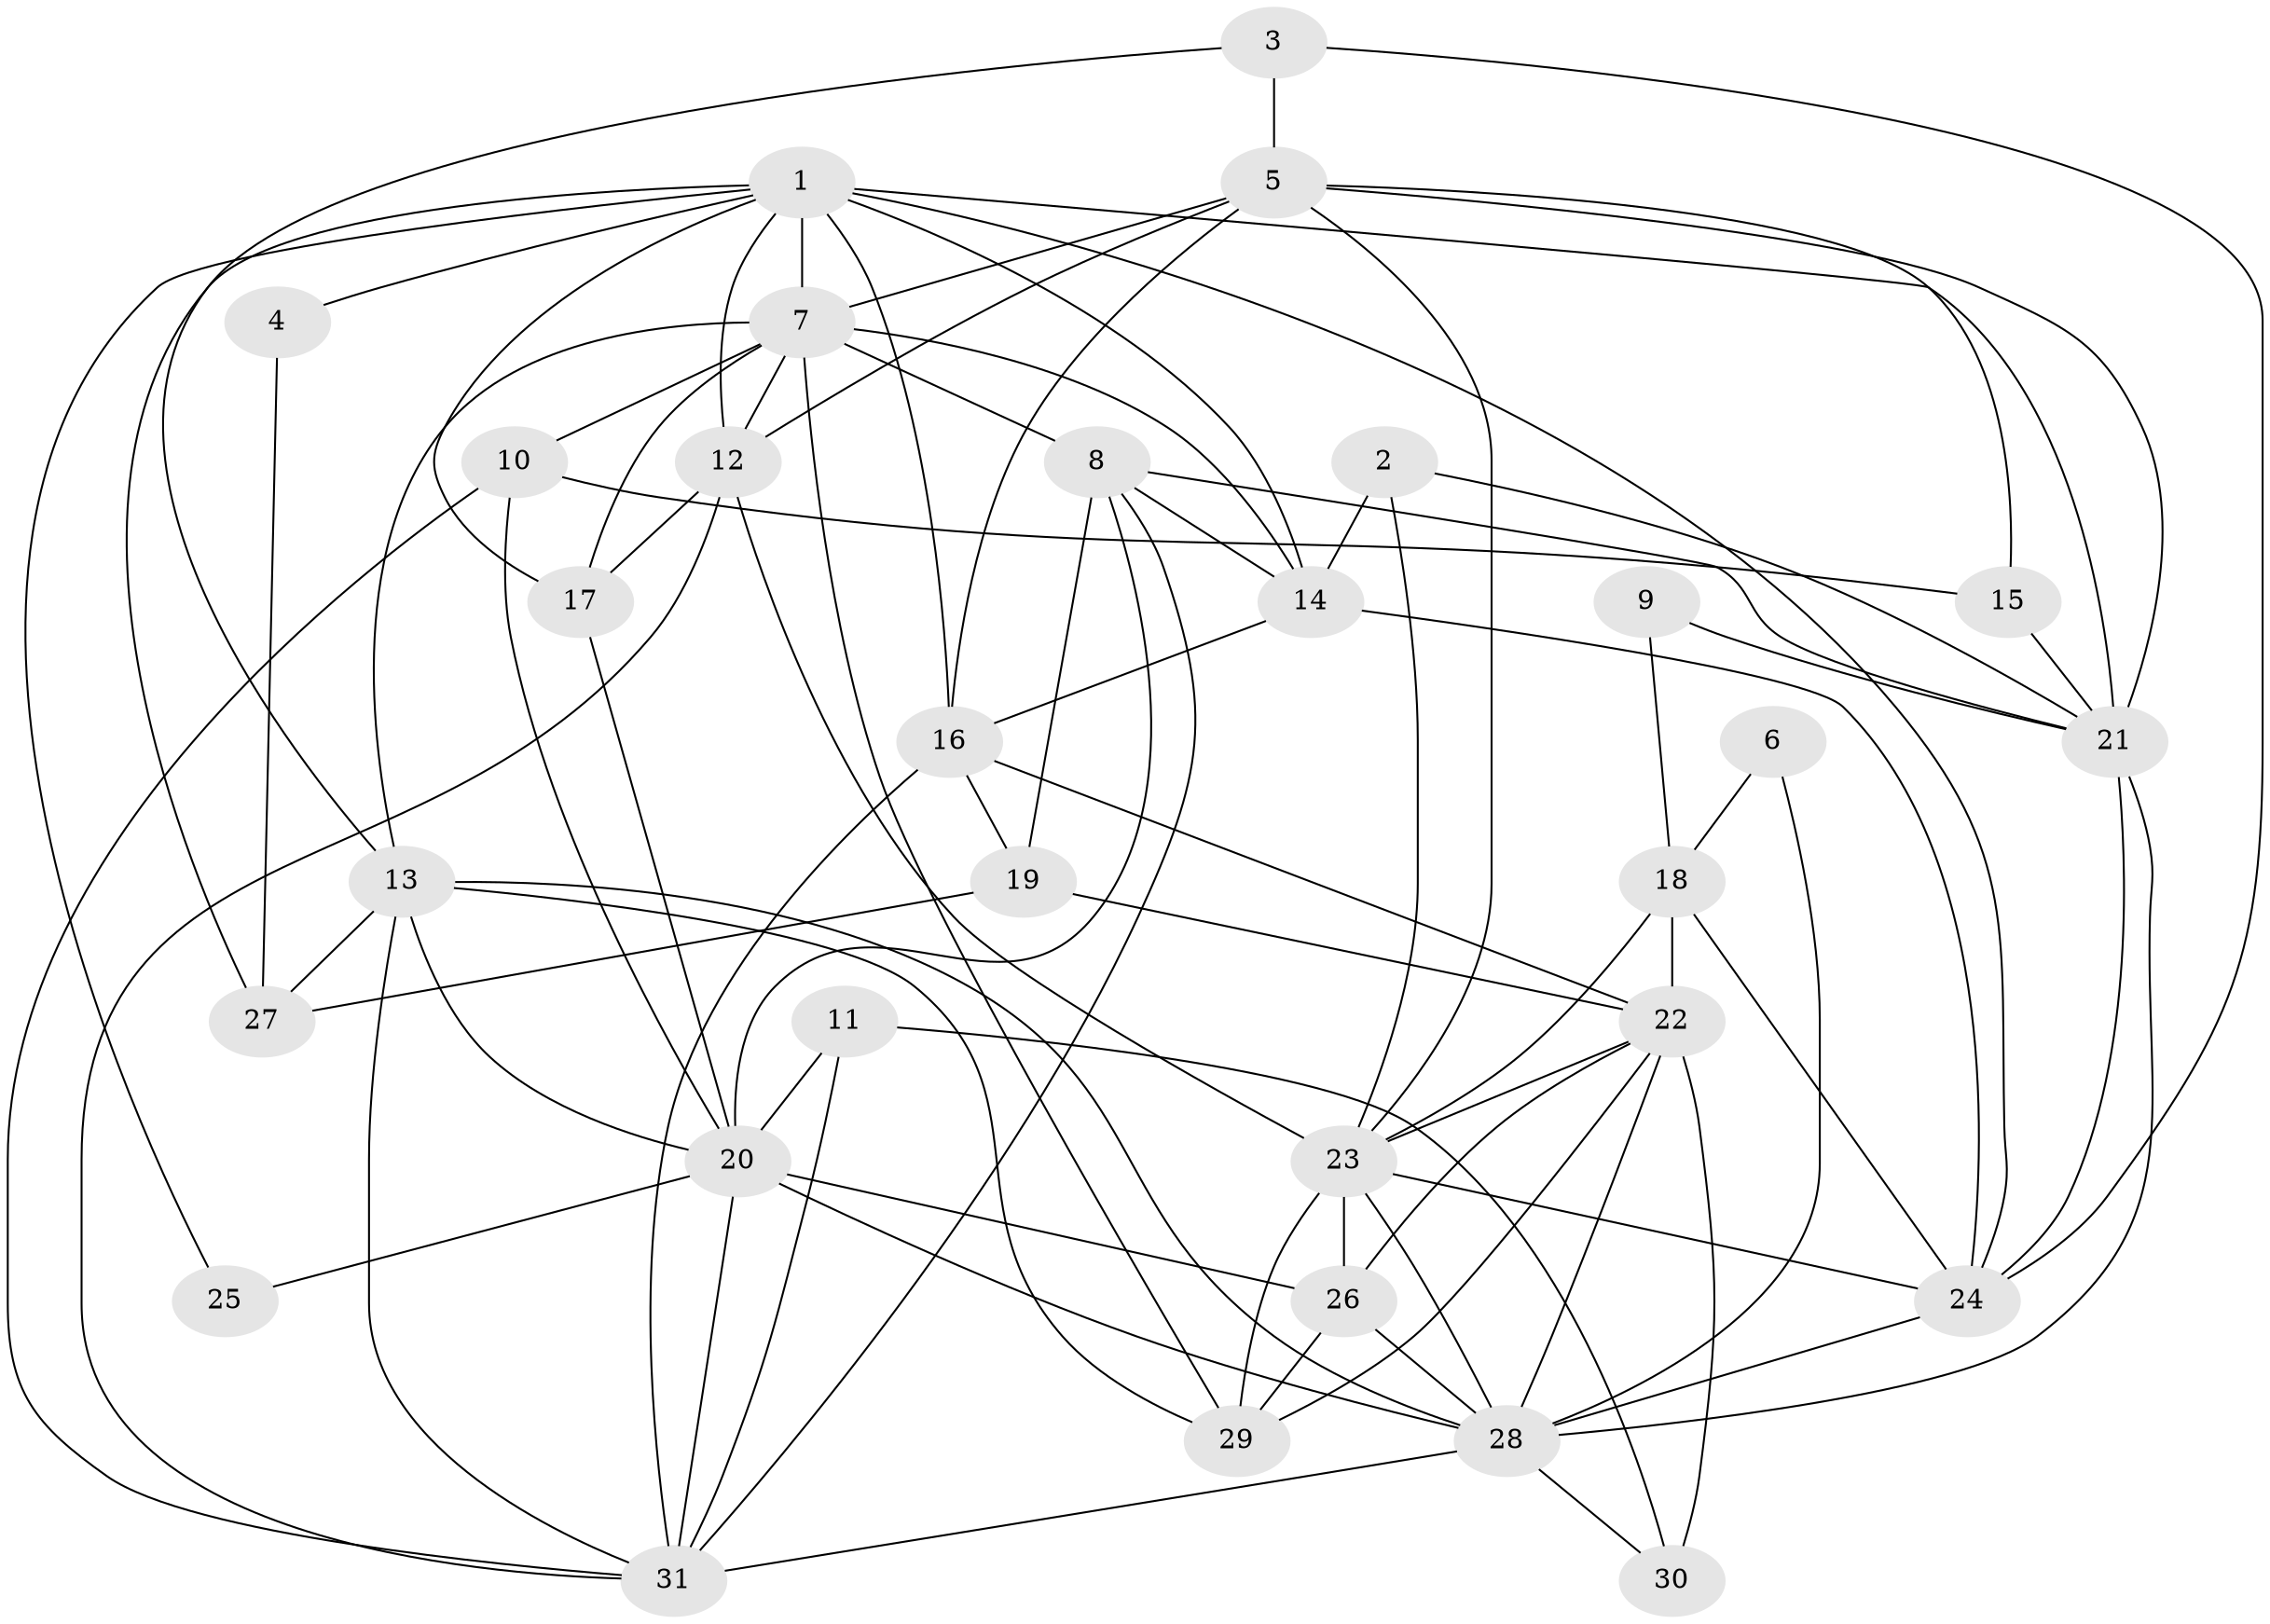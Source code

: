 // original degree distribution, {6: 0.16129032258064516, 5: 0.12903225806451613, 2: 0.14516129032258066, 4: 0.25806451612903225, 8: 0.016129032258064516, 3: 0.27419354838709675, 7: 0.016129032258064516}
// Generated by graph-tools (version 1.1) at 2025/50/03/09/25 03:50:02]
// undirected, 31 vertices, 85 edges
graph export_dot {
graph [start="1"]
  node [color=gray90,style=filled];
  1;
  2;
  3;
  4;
  5;
  6;
  7;
  8;
  9;
  10;
  11;
  12;
  13;
  14;
  15;
  16;
  17;
  18;
  19;
  20;
  21;
  22;
  23;
  24;
  25;
  26;
  27;
  28;
  29;
  30;
  31;
  1 -- 4 [weight=1.0];
  1 -- 7 [weight=1.0];
  1 -- 12 [weight=1.0];
  1 -- 14 [weight=2.0];
  1 -- 16 [weight=1.0];
  1 -- 17 [weight=1.0];
  1 -- 21 [weight=1.0];
  1 -- 24 [weight=1.0];
  1 -- 25 [weight=1.0];
  1 -- 27 [weight=1.0];
  2 -- 14 [weight=1.0];
  2 -- 21 [weight=1.0];
  2 -- 23 [weight=1.0];
  3 -- 5 [weight=1.0];
  3 -- 13 [weight=1.0];
  3 -- 24 [weight=1.0];
  4 -- 27 [weight=1.0];
  5 -- 7 [weight=1.0];
  5 -- 12 [weight=1.0];
  5 -- 15 [weight=1.0];
  5 -- 16 [weight=1.0];
  5 -- 21 [weight=1.0];
  5 -- 23 [weight=1.0];
  6 -- 18 [weight=1.0];
  6 -- 28 [weight=1.0];
  7 -- 8 [weight=1.0];
  7 -- 10 [weight=1.0];
  7 -- 12 [weight=1.0];
  7 -- 13 [weight=1.0];
  7 -- 14 [weight=1.0];
  7 -- 17 [weight=1.0];
  7 -- 29 [weight=1.0];
  8 -- 14 [weight=1.0];
  8 -- 19 [weight=1.0];
  8 -- 20 [weight=1.0];
  8 -- 21 [weight=1.0];
  8 -- 31 [weight=1.0];
  9 -- 18 [weight=1.0];
  9 -- 21 [weight=1.0];
  10 -- 15 [weight=1.0];
  10 -- 20 [weight=1.0];
  10 -- 31 [weight=1.0];
  11 -- 20 [weight=1.0];
  11 -- 30 [weight=1.0];
  11 -- 31 [weight=1.0];
  12 -- 17 [weight=1.0];
  12 -- 23 [weight=1.0];
  12 -- 31 [weight=1.0];
  13 -- 20 [weight=1.0];
  13 -- 27 [weight=1.0];
  13 -- 28 [weight=1.0];
  13 -- 29 [weight=1.0];
  13 -- 31 [weight=1.0];
  14 -- 16 [weight=1.0];
  14 -- 24 [weight=1.0];
  15 -- 21 [weight=1.0];
  16 -- 19 [weight=1.0];
  16 -- 22 [weight=1.0];
  16 -- 31 [weight=1.0];
  17 -- 20 [weight=1.0];
  18 -- 22 [weight=1.0];
  18 -- 23 [weight=1.0];
  18 -- 24 [weight=1.0];
  19 -- 22 [weight=1.0];
  19 -- 27 [weight=1.0];
  20 -- 25 [weight=1.0];
  20 -- 26 [weight=2.0];
  20 -- 28 [weight=1.0];
  20 -- 31 [weight=1.0];
  21 -- 24 [weight=1.0];
  21 -- 28 [weight=1.0];
  22 -- 23 [weight=1.0];
  22 -- 26 [weight=1.0];
  22 -- 28 [weight=1.0];
  22 -- 29 [weight=1.0];
  22 -- 30 [weight=1.0];
  23 -- 24 [weight=1.0];
  23 -- 26 [weight=1.0];
  23 -- 28 [weight=1.0];
  23 -- 29 [weight=2.0];
  24 -- 28 [weight=1.0];
  26 -- 28 [weight=1.0];
  26 -- 29 [weight=1.0];
  28 -- 30 [weight=1.0];
  28 -- 31 [weight=1.0];
}
